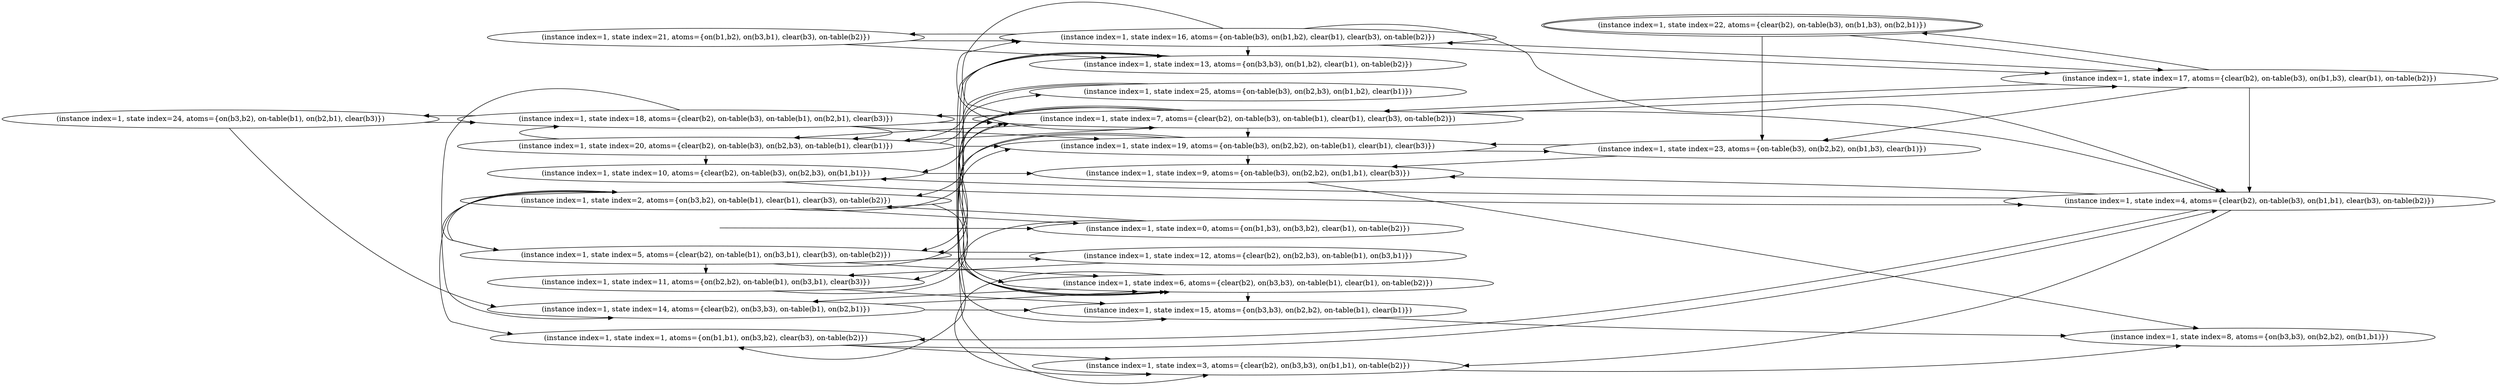 digraph {
rankdir="LR"
s24[label="(instance index=1, state index=24, atoms={on(b3,b2), on-table(b1), on(b2,b1), clear(b3)})"]
s25[label="(instance index=1, state index=25, atoms={on-table(b3), on(b2,b3), on(b1,b2), clear(b1)})"]
s12[label="(instance index=1, state index=12, atoms={clear(b2), on(b2,b3), on-table(b1), on(b3,b1)})"]
s0[label="(instance index=1, state index=0, atoms={on(b1,b3), on(b3,b2), clear(b1), on-table(b2)})"]
s21[label="(instance index=1, state index=21, atoms={on(b1,b2), on(b3,b1), clear(b3), on-table(b2)})"]
s18[label="(instance index=1, state index=18, atoms={clear(b2), on-table(b3), on-table(b1), on(b2,b1), clear(b3)})"]
s5[label="(instance index=1, state index=5, atoms={clear(b2), on-table(b1), on(b3,b1), clear(b3), on-table(b2)})"]
s2[label="(instance index=1, state index=2, atoms={on(b3,b2), on-table(b1), clear(b1), clear(b3), on-table(b2)})"]
s20[label="(instance index=1, state index=20, atoms={clear(b2), on-table(b3), on(b2,b3), on-table(b1), clear(b1)})"]
s14[label="(instance index=1, state index=14, atoms={clear(b2), on(b3,b3), on-table(b1), on(b2,b1)})"]
s10[label="(instance index=1, state index=10, atoms={clear(b2), on-table(b3), on(b2,b3), on(b1,b1)})"]
s11[label="(instance index=1, state index=11, atoms={on(b2,b2), on-table(b1), on(b3,b1), clear(b3)})"]
s1[label="(instance index=1, state index=1, atoms={on(b1,b1), on(b3,b2), clear(b3), on-table(b2)})"]
s16[label="(instance index=1, state index=16, atoms={on-table(b3), on(b1,b2), clear(b1), clear(b3), on-table(b2)})"]
s7[label="(instance index=1, state index=7, atoms={clear(b2), on-table(b3), on-table(b1), clear(b1), clear(b3), on-table(b2)})"]
s13[label="(instance index=1, state index=13, atoms={on(b3,b3), on(b1,b2), clear(b1), on-table(b2)})"]
s19[label="(instance index=1, state index=19, atoms={on-table(b3), on(b2,b2), on-table(b1), clear(b1), clear(b3)})"]
s6[label="(instance index=1, state index=6, atoms={clear(b2), on(b3,b3), on-table(b1), clear(b1), on-table(b2)})"]
s15[label="(instance index=1, state index=15, atoms={on(b3,b3), on(b2,b2), on-table(b1), clear(b1)})"]
s9[label="(instance index=1, state index=9, atoms={on-table(b3), on(b2,b2), on(b1,b1), clear(b3)})"]
s3[label="(instance index=1, state index=3, atoms={clear(b2), on(b3,b3), on(b1,b1), on-table(b2)})"]
s17[label="(instance index=1, state index=17, atoms={clear(b2), on-table(b3), on(b1,b3), clear(b1), on-table(b2)})"]
s4[label="(instance index=1, state index=4, atoms={clear(b2), on-table(b3), on(b1,b1), clear(b3), on-table(b2)})"]
s8[label="(instance index=1, state index=8, atoms={on(b3,b3), on(b2,b2), on(b1,b1)})"]
s22[peripheries=2,label="(instance index=1, state index=22, atoms={clear(b2), on-table(b3), on(b1,b3), on(b2,b1)})"]
s23[label="(instance index=1, state index=23, atoms={on-table(b3), on(b2,b2), on(b1,b3), clear(b1)})"]
Dangling [ label = "", style = invis ]
{ rank = same; Dangling }
Dangling -> s0
{ rank = same; s0}
{ rank = same; s21,s18,s5,s2,s20,s14,s10,s11,s1}
{ rank = same; s16,s7,s13,s19,s6,s15,s9,s3}
{ rank = same; s17,s4,s8}
{ rank = same; s22,s23}
{
s24->s14
s24->s18
s25->s20
s25->s10
s12->s5
s12->s11
s0->s2
s0->s1
}
{
s21->s13
s21->s16
s18->s20
s18->s24
s18->s19
s18->s14
s18->s7
s5->s11
s5->s6
s5->s12
s5->s7
s5->s2
s2->s7
s2->s6
s2->s1
s2->s5
s2->s0
s20->s19
s20->s18
s20->s25
s20->s10
s20->s7
s14->s15
s14->s6
s10->s4
s10->s9
s11->s15
s11->s19
s1->s4
s1->s3
}
{
s16->s21
s16->s13
s16->s17
s16->s7
s16->s4
s7->s20
s7->s19
s7->s18
s7->s17
s7->s6
s7->s16
s7->s5
s7->s4
s7->s2
s13->s6
s13->s3
s19->s15
s19->s23
s19->s11
s19->s9
s6->s15
s6->s14
s6->s13
s6->s3
s15->s8
s9->s8
s3->s8
}
{
s17->s23
s17->s16
s17->s22
s17->s7
s17->s4
s4->s1
s4->s3
s4->s10
s4->s9
}
{
s22->s23
s22->s17
s23->s19
s23->s9
}
}
